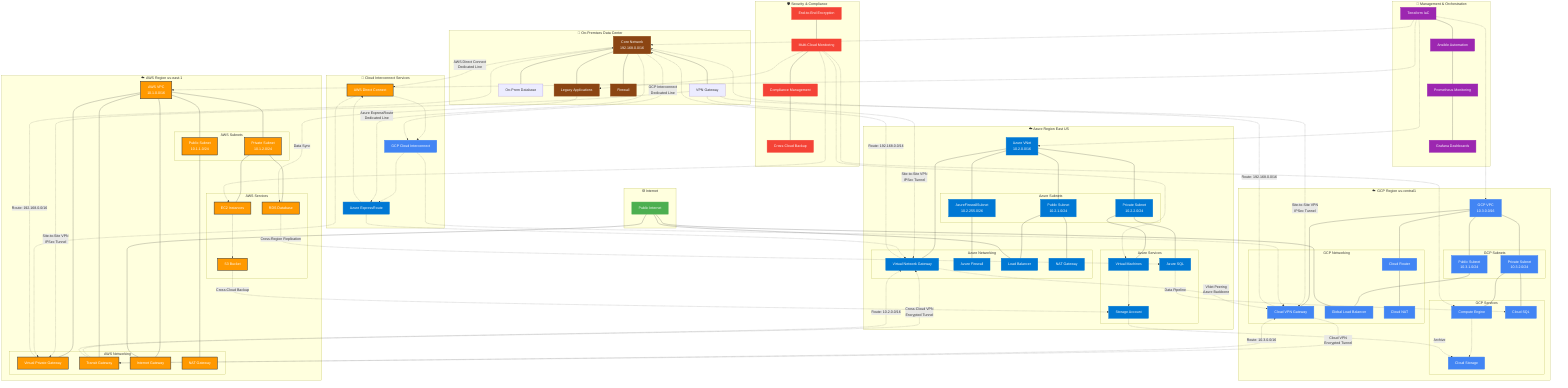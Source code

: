 graph TB
    subgraph "🏢 On-Premises Data Center"
        DC_CORE[Core Network<br/>192.168.0.0/16]
        DC_APP[Legacy Applications]
        DC_DB[On-Prem Database]
        DC_VPN[VPN Gateway]
        DC_FIREWALL[Firewall]
        
        DC_CORE --- DC_APP
        DC_CORE --- DC_DB
        DC_CORE --- DC_VPN
        DC_CORE --- DC_FIREWALL
    end
    
    subgraph "☁️ AWS Region us-east-1"
        VPC_AWS[AWS VPC<br/>10.1.0.0/16]
        
        subgraph "AWS Networking"
            VGW_AWS[Virtual Private Gateway]
            TGW_AWS[Transit Gateway]
            IGW_AWS[Internet Gateway]
            NATGW_AWS[NAT Gateway]
        end
        
        subgraph "AWS Subnets"
            PUB_AWS[Public Subnet<br/>10.1.1.0/24]
            PRIV_AWS[Private Subnet<br/>10.1.2.0/24]
        end
        
        subgraph "AWS Services"
            EC2_AWS[EC2 Instances]
            RDS_AWS[RDS Database]
            S3_AWS[S3 Bucket]
        end
        
        VPC_AWS --- VGW_AWS
        VPC_AWS --- TGW_AWS
        VPC_AWS --- IGW_AWS
        VPC_AWS --- PUB_AWS
        VPC_AWS --- PRIV_AWS
        PUB_AWS --- NATGW_AWS
        PRIV_AWS --- EC2_AWS
        PRIV_AWS --- RDS_AWS
        EC2_AWS -.-> S3_AWS
    end
    
    subgraph "☁️ Azure Region East US"
        VNET_AZ[Azure VNet<br/>10.2.0.0/16]
        
        subgraph "Azure Networking"
            VGW_AZ[Virtual Network Gateway]
            FIREWALL_AZ[Azure Firewall]
            LB_AZ[Load Balancer]
            NATGW_AZ[NAT Gateway]
        end
        
        subgraph "Azure Subnets"
            PUB_AZ[Public Subnet<br/>10.2.1.0/24]
            PRIV_AZ[Private Subnet<br/>10.2.2.0/24]
            FIREWALL_SUBNET[AzureFirewallSubnet<br/>10.2.255.0/26]
        end
        
        subgraph "Azure Services"
            VM_AZ[Virtual Machines]
            SQL_AZ[Azure SQL]
            STORAGE_AZ[Storage Account]
        end
        
        VNET_AZ --- VGW_AZ
        VNET_AZ --- PUB_AZ
        VNET_AZ --- PRIV_AZ
        VNET_AZ --- FIREWALL_SUBNET
        FIREWALL_SUBNET --- FIREWALL_AZ
        PUB_AZ --- LB_AZ
        PUB_AZ --- NATGW_AZ
        PRIV_AZ --- VM_AZ
        PRIV_AZ --- SQL_AZ
        VM_AZ -.-> STORAGE_AZ
    end
    
    subgraph "☁️ GCP Region us-central1"
        VPC_GCP[GCP VPC<br/>10.3.0.0/16]
        
        subgraph "GCP Networking"
            VGW_GCP[Cloud VPN Gateway]
            ROUTER_GCP[Cloud Router]
            LB_GCP[Global Load Balancer]
            NAT_GCP[Cloud NAT]
        end
        
        subgraph "GCP Subnets"
            PUB_GCP[Public Subnet<br/>10.3.1.0/24]
            PRIV_GCP[Private Subnet<br/>10.3.2.0/24]
        end
        
        subgraph "GCP Services"
            CE_GCP[Compute Engine]
            SQL_GCP[Cloud SQL]
            GCS_GCP[Cloud Storage]
        end
        
        VPC_GCP --- VGW_GCP
        VPC_GCP --- ROUTER_GCP
        VPC_GCP --- PUB_GCP
        VPC_GCP --- PRIV_GCP
        PUB_GCP --- LB_GCP
        ROUTER_GCP --- NAT_GCP
        PRIV_GCP --- CE_GCP
        PRIV_GCP --- SQL_GCP
        CE_GCP -.-> GCS_GCP
    end
    
    subgraph "🌐 Internet"
        INTERNET[Public Internet]
    end
    
    subgraph "🔄 Cloud Interconnect Services"
        EXPRESSROUTE[Azure ExpressRoute]
        DIRECTCONNECT[AWS Direct Connect]
        CLOUDINTERCONNECT[GCP Cloud Interconnect]
        
        EXPRESSROUTE -.-> DIRECTCONNECT
        DIRECTCONNECT -.-> CLOUDINTERCONNECT
        CLOUDINTERCONNECT -.-> EXPRESSROUTE
    end
    
    %% Site-to-Site VPN Connections
    DC_VPN -.->|Site-to-Site VPN<br/>IPSec Tunnel| VGW_AWS
    DC_VPN -.->|Site-to-Site VPN<br/>IPSec Tunnel| VGW_AZ
    DC_VPN -.->|Site-to-Site VPN<br/>IPSec Tunnel| VGW_GCP
    
    %% Direct Connect / Private Connections
    DC_CORE -.->|AWS Direct Connect<br/>Dedicated Line| DIRECTCONNECT
    DC_CORE -.->|Azure ExpressRoute<br/>Dedicated Line| EXPRESSROUTE
    DC_CORE -.->|GCP Interconnect<br/>Dedicated Line| CLOUDINTERCONNECT
    
    DIRECTCONNECT -.-> VGW_AWS
    EXPRESSROUTE -.-> VGW_AZ
    CLOUDINTERCONNECT -.-> VGW_GCP
    
    %% Inter-Cloud Connections
    TGW_AWS -.->|Cross-Cloud VPN<br/>Encrypted Tunnel| VGW_AZ
    VGW_AZ -.->|VNet Peering<br/>Azure Backbone| VGW_GCP
    VGW_GCP -.->|Cloud VPN<br/>Encrypted Tunnel| TGW_AWS
    
    %% Internet Connections
    INTERNET --- IGW_AWS
    INTERNET --- LB_AZ
    INTERNET --- LB_GCP
    
    %% Data Flow Examples
    DC_APP -.->|Data Sync| RDS_AWS
    RDS_AWS -.->|Cross-Region Replication| SQL_AZ
    SQL_AZ -.->|Data Pipeline| SQL_GCP
    
    S3_AWS -.->|Cross-Cloud Backup| STORAGE_AZ
    STORAGE_AZ -.->|Archive| GCS_GCP
    
    %% Network Routes
    VGW_AWS -.->|Route: 192.168.0.0/16| DC_CORE
    VGW_AZ -.->|Route: 192.168.0.0/16| DC_CORE
    VGW_GCP -.->|Route: 192.168.0.0/16| DC_CORE
    
    TGW_AWS -.->|Route: 10.2.0.0/16| VGW_AZ
    TGW_AWS -.->|Route: 10.3.0.0/16| VGW_GCP
    
    %% Security and Compliance
    subgraph "🛡️ Security & Compliance"
        ENCRYPTION[End-to-End Encryption]
        MONITORING[Multi-Cloud Monitoring]
        COMPLIANCE[Compliance Management]
        BACKUP[Cross-Cloud Backup]
        
        ENCRYPTION --- MONITORING
        MONITORING --- COMPLIANCE
        COMPLIANCE --- BACKUP
    end
    
    %% Management Tools
    subgraph "🔧 Management & Orchestration"
        TERRAFORM[Terraform IaC]
        ANSIBLE[Ansible Automation]
        PROMETHEUS[Prometheus Monitoring]
        GRAFANA[Grafana Dashboards]
        
        TERRAFORM --- ANSIBLE
        ANSIBLE --- PROMETHEUS
        PROMETHEUS --- GRAFANA
    end
    
    %% Management Connections
    TERRAFORM -.-> VPC_AWS
    TERRAFORM -.-> VNET_AZ
    TERRAFORM -.-> VPC_GCP
    TERRAFORM -.-> DC_CORE
    
    MONITORING -.-> EC2_AWS
    MONITORING -.-> VM_AZ
    MONITORING -.-> CE_GCP
    MONITORING -.-> DC_APP
    
    %% Styling
    classDef awsColor fill:#FF9900,stroke:#232F3E,stroke-width:2px,color:#fff
    classDef azureColor fill:#0078D4,stroke:#0078D4,stroke-width:2px,color:#fff
    classDef gcpColor fill:#4285F4,stroke:#4285F4,stroke-width:2px,color:#fff
    classDef onpremColor fill:#8B4513,stroke:#8B4513,stroke-width:2px,color:#fff
    classDef internetColor fill:#4CAF50,stroke:#4CAF50,stroke-width:2px,color:#fff
    classDef securityColor fill:#F44336,stroke:#F44336,stroke-width:2px,color:#fff
    classDef mgmtColor fill:#9C27B0,stroke:#9C27B0,stroke-width:2px,color:#fff
    classDef interconnectColor fill:#FF5722,stroke:#FF5722,stroke-width:2px,color:#fff
    
    %% Apply Styles
    class VPC_AWS,VGW_AWS,TGW_AWS,IGW_AWS,NATGW_AWS,PUB_AWS,PRIV_AWS,EC2_AWS,RDS_AWS,S3_AWS,DIRECTCONNECT awsColor
    class VNET_AZ,VGW_AZ,FIREWALL_AZ,LB_AZ,NATGW_AZ,PUB_AZ,PRIV_AZ,FIREWALL_SUBNET,VM_AZ,SQL_AZ,STORAGE_AZ,EXPRESSROUTE azureColor
    class VPC_GCP,VGW_GCP,ROUTER_GCP,LB_GCP,NAT_GCP,PUB_GCP,PRIV_GCP,CE_GCP,SQL_GCP,GCS_GCP,CLOUDINTERCONNECT gcpColor
    class DC_CORE,DC_APP,DB_VPN,DC_FIREWALL onpremColor
    class INTERNET internetColor
    class ENCRYPTION,MONITORING,COMPLIANCE,BACKUP securityColor
    class TERRAFORM,ANSIBLE,PROMETHEUS,GRAFANA mgmtColor